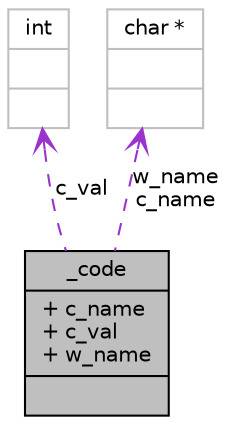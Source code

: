 digraph G
{
  edge [fontname="Helvetica",fontsize="10",labelfontname="Helvetica",labelfontsize="10"];
  node [fontname="Helvetica",fontsize="10",shape=record];
  Node1 [label="{_code\n|+ c_name\l+ c_val\l+ w_name\l|}",height=0.2,width=0.4,color="black", fillcolor="grey75", style="filled" fontcolor="black"];
  Node2 -> Node1 [dir=back,color="darkorchid3",fontsize="10",style="dashed",label="c_val",arrowtail="open",fontname="Helvetica"];
  Node2 [label="{int\n||}",height=0.2,width=0.4,color="grey75", fillcolor="white", style="filled"];
  Node3 -> Node1 [dir=back,color="darkorchid3",fontsize="10",style="dashed",label="w_name\nc_name",arrowtail="open",fontname="Helvetica"];
  Node3 [label="{char *\n||}",height=0.2,width=0.4,color="grey75", fillcolor="white", style="filled"];
}
